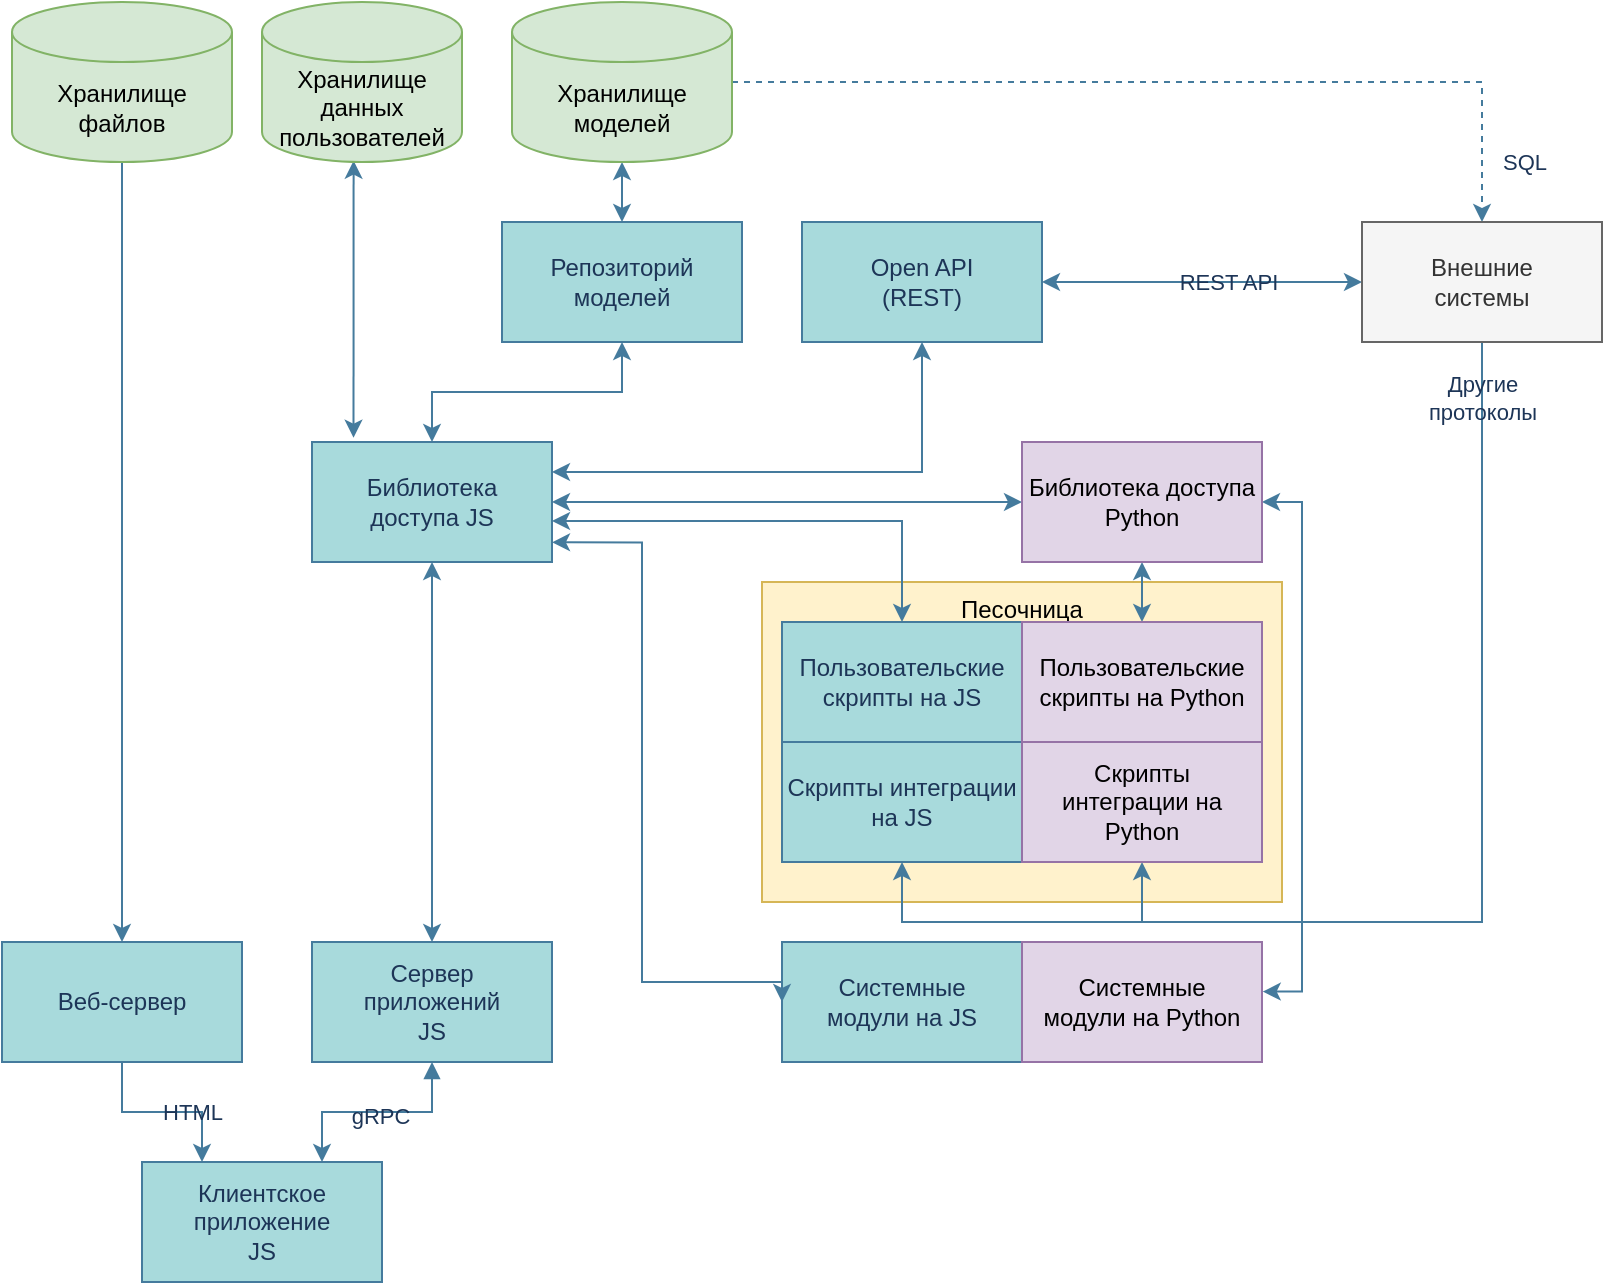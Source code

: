 <mxfile version="21.0.6" type="device"><diagram name="Страница 1" id="gJbq_t6_p1ty8ZHSSjXh"><mxGraphModel dx="1129" dy="752" grid="1" gridSize="10" guides="1" tooltips="1" connect="1" arrows="1" fold="1" page="1" pageScale="1" pageWidth="1654" pageHeight="1169" math="0" shadow="0"><root><mxCell id="0"/><mxCell id="1" parent="0"/><mxCell id="2MhhDOzNTtWVkfhwWdXf-30" value="Песочница" style="rounded=0;whiteSpace=wrap;html=1;verticalAlign=top;labelBackgroundColor=none;fillColor=#fff2cc;strokeColor=#d6b656;" vertex="1" parent="1"><mxGeometry x="570" y="390" width="260" height="160" as="geometry"/></mxCell><mxCell id="2MhhDOzNTtWVkfhwWdXf-1" value="Репозиторий моделей" style="rounded=0;whiteSpace=wrap;html=1;labelBackgroundColor=none;fillColor=#A8DADC;strokeColor=#457B9D;fontColor=#1D3557;" vertex="1" parent="1"><mxGeometry x="440" y="210" width="120" height="60" as="geometry"/></mxCell><mxCell id="2MhhDOzNTtWVkfhwWdXf-12" style="edgeStyle=orthogonalEdgeStyle;rounded=0;orthogonalLoop=1;jettySize=auto;html=1;entryX=0.5;entryY=0;entryDx=0;entryDy=0;startArrow=classic;startFill=1;labelBackgroundColor=none;strokeColor=#457B9D;fontColor=default;" edge="1" parent="1" source="2MhhDOzNTtWVkfhwWdXf-2" target="2MhhDOzNTtWVkfhwWdXf-1"><mxGeometry relative="1" as="geometry"/></mxCell><mxCell id="2MhhDOzNTtWVkfhwWdXf-38" style="edgeStyle=orthogonalEdgeStyle;rounded=0;orthogonalLoop=1;jettySize=auto;html=1;dashed=1;labelBackgroundColor=none;strokeColor=#457B9D;fontColor=default;" edge="1" parent="1" source="2MhhDOzNTtWVkfhwWdXf-2" target="2MhhDOzNTtWVkfhwWdXf-33"><mxGeometry relative="1" as="geometry"/></mxCell><mxCell id="2MhhDOzNTtWVkfhwWdXf-39" value="SQL" style="edgeLabel;html=1;align=center;verticalAlign=middle;resizable=0;points=[];rounded=0;labelBackgroundColor=none;fontColor=#1D3557;" vertex="1" connectable="0" parent="2MhhDOzNTtWVkfhwWdXf-38"><mxGeometry x="0.273" y="2" relative="1" as="geometry"><mxPoint x="113" y="42" as="offset"/></mxGeometry></mxCell><mxCell id="2MhhDOzNTtWVkfhwWdXf-2" value="Хранилище&lt;br&gt;моделей" style="shape=cylinder3;whiteSpace=wrap;html=1;boundedLbl=1;backgroundOutline=1;size=15;rounded=0;labelBackgroundColor=none;fillColor=#d5e8d4;strokeColor=#82b366;" vertex="1" parent="1"><mxGeometry x="445" y="100" width="110" height="80" as="geometry"/></mxCell><mxCell id="2MhhDOzNTtWVkfhwWdXf-15" style="edgeStyle=orthogonalEdgeStyle;rounded=0;orthogonalLoop=1;jettySize=auto;html=1;labelBackgroundColor=none;strokeColor=#457B9D;fontColor=default;" edge="1" parent="1" source="2MhhDOzNTtWVkfhwWdXf-3" target="2MhhDOzNTtWVkfhwWdXf-6"><mxGeometry relative="1" as="geometry"/></mxCell><mxCell id="2MhhDOzNTtWVkfhwWdXf-3" value="Хранилище&lt;br&gt;файлов" style="shape=cylinder3;whiteSpace=wrap;html=1;boundedLbl=1;backgroundOutline=1;size=15;rounded=0;labelBackgroundColor=none;fillColor=#d5e8d4;strokeColor=#82b366;" vertex="1" parent="1"><mxGeometry x="195" y="100" width="110" height="80" as="geometry"/></mxCell><mxCell id="2MhhDOzNTtWVkfhwWdXf-9" style="edgeStyle=orthogonalEdgeStyle;rounded=0;orthogonalLoop=1;jettySize=auto;html=1;entryX=0.75;entryY=0;entryDx=0;entryDy=0;startArrow=block;startFill=1;exitX=0.5;exitY=1;exitDx=0;exitDy=0;labelBackgroundColor=none;strokeColor=#457B9D;fontColor=default;" edge="1" parent="1" source="2MhhDOzNTtWVkfhwWdXf-4" target="2MhhDOzNTtWVkfhwWdXf-5"><mxGeometry relative="1" as="geometry"/></mxCell><mxCell id="2MhhDOzNTtWVkfhwWdXf-10" value="gRPC" style="edgeLabel;html=1;align=center;verticalAlign=middle;resizable=0;points=[];rounded=0;labelBackgroundColor=none;fontColor=#1D3557;" vertex="1" connectable="0" parent="2MhhDOzNTtWVkfhwWdXf-9"><mxGeometry x="-0.217" y="2" relative="1" as="geometry"><mxPoint x="-10" as="offset"/></mxGeometry></mxCell><mxCell id="2MhhDOzNTtWVkfhwWdXf-25" style="edgeStyle=orthogonalEdgeStyle;rounded=0;orthogonalLoop=1;jettySize=auto;html=1;startArrow=classic;startFill=1;labelBackgroundColor=none;strokeColor=#457B9D;fontColor=default;" edge="1" parent="1" source="2MhhDOzNTtWVkfhwWdXf-4" target="2MhhDOzNTtWVkfhwWdXf-23"><mxGeometry relative="1" as="geometry"/></mxCell><mxCell id="2MhhDOzNTtWVkfhwWdXf-4" value="Сервер &lt;br&gt;приложений&lt;br&gt;JS" style="rounded=0;whiteSpace=wrap;html=1;labelBackgroundColor=none;fillColor=#A8DADC;strokeColor=#457B9D;fontColor=#1D3557;" vertex="1" parent="1"><mxGeometry x="345" y="570" width="120" height="60" as="geometry"/></mxCell><mxCell id="2MhhDOzNTtWVkfhwWdXf-5" value="Клиентское&lt;br&gt;приложение&lt;br&gt;JS" style="rounded=0;whiteSpace=wrap;html=1;labelBackgroundColor=none;fillColor=#A8DADC;strokeColor=#457B9D;fontColor=#1D3557;" vertex="1" parent="1"><mxGeometry x="260" y="680" width="120" height="60" as="geometry"/></mxCell><mxCell id="2MhhDOzNTtWVkfhwWdXf-7" style="edgeStyle=orthogonalEdgeStyle;rounded=0;orthogonalLoop=1;jettySize=auto;html=1;entryX=0.25;entryY=0;entryDx=0;entryDy=0;exitX=0.5;exitY=1;exitDx=0;exitDy=0;labelBackgroundColor=none;strokeColor=#457B9D;fontColor=default;" edge="1" parent="1" source="2MhhDOzNTtWVkfhwWdXf-6" target="2MhhDOzNTtWVkfhwWdXf-5"><mxGeometry relative="1" as="geometry"/></mxCell><mxCell id="2MhhDOzNTtWVkfhwWdXf-8" value="HTML" style="edgeLabel;html=1;align=center;verticalAlign=middle;resizable=0;points=[];rounded=0;labelBackgroundColor=none;fontColor=#1D3557;" vertex="1" connectable="0" parent="2MhhDOzNTtWVkfhwWdXf-7"><mxGeometry x="0.323" y="1" relative="1" as="geometry"><mxPoint y="1" as="offset"/></mxGeometry></mxCell><mxCell id="2MhhDOzNTtWVkfhwWdXf-6" value="Веб-сервер" style="rounded=0;whiteSpace=wrap;html=1;labelBackgroundColor=none;fillColor=#A8DADC;strokeColor=#457B9D;fontColor=#1D3557;" vertex="1" parent="1"><mxGeometry x="190" y="570" width="120" height="60" as="geometry"/></mxCell><mxCell id="2MhhDOzNTtWVkfhwWdXf-14" style="edgeStyle=orthogonalEdgeStyle;rounded=0;orthogonalLoop=1;jettySize=auto;html=1;entryX=0.173;entryY=-0.036;entryDx=0;entryDy=0;exitX=0.458;exitY=0.992;exitDx=0;exitDy=0;exitPerimeter=0;startArrow=classic;startFill=1;entryPerimeter=0;labelBackgroundColor=none;strokeColor=#457B9D;fontColor=default;" edge="1" parent="1" source="2MhhDOzNTtWVkfhwWdXf-13" target="2MhhDOzNTtWVkfhwWdXf-23"><mxGeometry relative="1" as="geometry"/></mxCell><mxCell id="2MhhDOzNTtWVkfhwWdXf-13" value="Хранилище&lt;br&gt;данных&lt;br&gt;пользователей" style="shape=cylinder3;whiteSpace=wrap;html=1;boundedLbl=1;backgroundOutline=1;size=15;rounded=0;labelBackgroundColor=none;fillColor=#d5e8d4;strokeColor=#82b366;" vertex="1" parent="1"><mxGeometry x="320" y="100" width="100" height="80" as="geometry"/></mxCell><mxCell id="2MhhDOzNTtWVkfhwWdXf-16" value="Пользовательские скрипты на JS" style="rounded=0;whiteSpace=wrap;html=1;labelBackgroundColor=none;fillColor=#A8DADC;strokeColor=#457B9D;fontColor=#1D3557;" vertex="1" parent="1"><mxGeometry x="580" y="410" width="120" height="60" as="geometry"/></mxCell><mxCell id="2MhhDOzNTtWVkfhwWdXf-29" style="edgeStyle=orthogonalEdgeStyle;rounded=0;orthogonalLoop=1;jettySize=auto;html=1;entryX=0.5;entryY=1;entryDx=0;entryDy=0;startArrow=classic;startFill=1;labelBackgroundColor=none;strokeColor=#457B9D;fontColor=default;" edge="1" parent="1" source="2MhhDOzNTtWVkfhwWdXf-17" target="2MhhDOzNTtWVkfhwWdXf-24"><mxGeometry relative="1" as="geometry"/></mxCell><mxCell id="2MhhDOzNTtWVkfhwWdXf-17" value="Пользовательские скрипты на Python" style="rounded=0;whiteSpace=wrap;html=1;labelBackgroundColor=none;fillColor=#e1d5e7;strokeColor=#9673a6;" vertex="1" parent="1"><mxGeometry x="700" y="410" width="120" height="60" as="geometry"/></mxCell><mxCell id="2MhhDOzNTtWVkfhwWdXf-20" style="edgeStyle=orthogonalEdgeStyle;rounded=0;orthogonalLoop=1;jettySize=auto;html=1;entryX=1;entryY=0.25;entryDx=0;entryDy=0;startArrow=classic;startFill=1;exitX=0.5;exitY=1;exitDx=0;exitDy=0;labelBackgroundColor=none;strokeColor=#457B9D;fontColor=default;" edge="1" parent="1" source="2MhhDOzNTtWVkfhwWdXf-19" target="2MhhDOzNTtWVkfhwWdXf-23"><mxGeometry relative="1" as="geometry"/></mxCell><mxCell id="2MhhDOzNTtWVkfhwWdXf-19" value="Open API&lt;br&gt;(REST)" style="rounded=0;whiteSpace=wrap;html=1;labelBackgroundColor=none;fillColor=#A8DADC;strokeColor=#457B9D;fontColor=#1D3557;" vertex="1" parent="1"><mxGeometry x="590" y="210" width="120" height="60" as="geometry"/></mxCell><mxCell id="2MhhDOzNTtWVkfhwWdXf-21" value="Системные&lt;br&gt;модули на JS" style="rounded=0;whiteSpace=wrap;html=1;labelBackgroundColor=none;fillColor=#A8DADC;strokeColor=#457B9D;fontColor=#1D3557;" vertex="1" parent="1"><mxGeometry x="580" y="570" width="120" height="60" as="geometry"/></mxCell><mxCell id="2MhhDOzNTtWVkfhwWdXf-31" style="edgeStyle=orthogonalEdgeStyle;rounded=0;orthogonalLoop=1;jettySize=auto;html=1;entryX=1;entryY=0.5;entryDx=0;entryDy=0;exitX=1.003;exitY=0.413;exitDx=0;exitDy=0;startArrow=classic;startFill=1;exitPerimeter=0;labelBackgroundColor=none;strokeColor=#457B9D;fontColor=default;" edge="1" parent="1" source="2MhhDOzNTtWVkfhwWdXf-22" target="2MhhDOzNTtWVkfhwWdXf-24"><mxGeometry relative="1" as="geometry"/></mxCell><mxCell id="2MhhDOzNTtWVkfhwWdXf-22" value="Системные&lt;br&gt;модули на Python" style="rounded=0;whiteSpace=wrap;html=1;labelBackgroundColor=none;fillColor=#e1d5e7;strokeColor=#9673a6;" vertex="1" parent="1"><mxGeometry x="700" y="570" width="120" height="60" as="geometry"/></mxCell><mxCell id="2MhhDOzNTtWVkfhwWdXf-26" style="edgeStyle=orthogonalEdgeStyle;rounded=0;orthogonalLoop=1;jettySize=auto;html=1;entryX=0.5;entryY=1;entryDx=0;entryDy=0;startArrow=classic;startFill=1;labelBackgroundColor=none;strokeColor=#457B9D;fontColor=default;" edge="1" parent="1" source="2MhhDOzNTtWVkfhwWdXf-23" target="2MhhDOzNTtWVkfhwWdXf-1"><mxGeometry relative="1" as="geometry"/></mxCell><mxCell id="2MhhDOzNTtWVkfhwWdXf-28" style="edgeStyle=orthogonalEdgeStyle;rounded=0;orthogonalLoop=1;jettySize=auto;html=1;exitX=1;exitY=0.658;exitDx=0;exitDy=0;startArrow=classic;startFill=1;labelBackgroundColor=none;strokeColor=#457B9D;fontColor=default;exitPerimeter=0;" edge="1" parent="1" source="2MhhDOzNTtWVkfhwWdXf-23" target="2MhhDOzNTtWVkfhwWdXf-16"><mxGeometry relative="1" as="geometry"><Array as="points"><mxPoint x="640" y="360"/></Array></mxGeometry></mxCell><mxCell id="2MhhDOzNTtWVkfhwWdXf-32" style="edgeStyle=orthogonalEdgeStyle;rounded=0;orthogonalLoop=1;jettySize=auto;html=1;entryX=0;entryY=0.5;entryDx=0;entryDy=0;exitX=1;exitY=0.836;exitDx=0;exitDy=0;exitPerimeter=0;startArrow=classic;startFill=1;labelBackgroundColor=none;strokeColor=#457B9D;fontColor=default;" edge="1" parent="1" source="2MhhDOzNTtWVkfhwWdXf-23" target="2MhhDOzNTtWVkfhwWdXf-21"><mxGeometry relative="1" as="geometry"><Array as="points"><mxPoint x="510" y="370"/><mxPoint x="510" y="590"/></Array></mxGeometry></mxCell><mxCell id="2MhhDOzNTtWVkfhwWdXf-23" value="Библиотека &lt;br&gt;доступа JS" style="rounded=0;whiteSpace=wrap;html=1;labelBackgroundColor=none;fillColor=#A8DADC;strokeColor=#457B9D;fontColor=#1D3557;" vertex="1" parent="1"><mxGeometry x="345" y="320" width="120" height="60" as="geometry"/></mxCell><mxCell id="2MhhDOzNTtWVkfhwWdXf-27" style="edgeStyle=orthogonalEdgeStyle;rounded=0;orthogonalLoop=1;jettySize=auto;html=1;entryX=1;entryY=0.5;entryDx=0;entryDy=0;labelBackgroundColor=none;strokeColor=#457B9D;fontColor=default;startArrow=classic;startFill=1;" edge="1" parent="1" source="2MhhDOzNTtWVkfhwWdXf-24" target="2MhhDOzNTtWVkfhwWdXf-23"><mxGeometry relative="1" as="geometry"/></mxCell><mxCell id="2MhhDOzNTtWVkfhwWdXf-24" value="Библиотека доступа Python" style="rounded=0;whiteSpace=wrap;html=1;labelBackgroundColor=none;fillColor=#e1d5e7;strokeColor=#9673a6;" vertex="1" parent="1"><mxGeometry x="700" y="320" width="120" height="60" as="geometry"/></mxCell><mxCell id="2MhhDOzNTtWVkfhwWdXf-34" style="edgeStyle=orthogonalEdgeStyle;rounded=0;orthogonalLoop=1;jettySize=auto;html=1;entryX=1;entryY=0.5;entryDx=0;entryDy=0;startArrow=classic;startFill=1;labelBackgroundColor=none;strokeColor=#457B9D;fontColor=default;" edge="1" parent="1" source="2MhhDOzNTtWVkfhwWdXf-33" target="2MhhDOzNTtWVkfhwWdXf-19"><mxGeometry relative="1" as="geometry"/></mxCell><mxCell id="2MhhDOzNTtWVkfhwWdXf-40" value="REST API" style="edgeLabel;html=1;align=center;verticalAlign=middle;resizable=0;points=[];rounded=0;labelBackgroundColor=none;fontColor=#1D3557;" vertex="1" connectable="0" parent="2MhhDOzNTtWVkfhwWdXf-34"><mxGeometry x="-0.67" y="-3" relative="1" as="geometry"><mxPoint x="-41" y="3" as="offset"/></mxGeometry></mxCell><mxCell id="2MhhDOzNTtWVkfhwWdXf-43" style="edgeStyle=orthogonalEdgeStyle;rounded=0;orthogonalLoop=1;jettySize=auto;html=1;entryX=0.5;entryY=1;entryDx=0;entryDy=0;exitX=0.5;exitY=1;exitDx=0;exitDy=0;labelBackgroundColor=none;strokeColor=#457B9D;fontColor=default;" edge="1" parent="1" source="2MhhDOzNTtWVkfhwWdXf-33" target="2MhhDOzNTtWVkfhwWdXf-42"><mxGeometry relative="1" as="geometry"><Array as="points"><mxPoint x="930" y="560"/><mxPoint x="760" y="560"/></Array></mxGeometry></mxCell><mxCell id="2MhhDOzNTtWVkfhwWdXf-44" style="edgeStyle=orthogonalEdgeStyle;rounded=0;orthogonalLoop=1;jettySize=auto;html=1;entryX=0.5;entryY=1;entryDx=0;entryDy=0;exitX=0.5;exitY=1;exitDx=0;exitDy=0;labelBackgroundColor=none;strokeColor=#457B9D;fontColor=default;" edge="1" parent="1" source="2MhhDOzNTtWVkfhwWdXf-33" target="2MhhDOzNTtWVkfhwWdXf-41"><mxGeometry relative="1" as="geometry"><Array as="points"><mxPoint x="930" y="560"/><mxPoint x="640" y="560"/></Array></mxGeometry></mxCell><mxCell id="2MhhDOzNTtWVkfhwWdXf-45" value="Другие &lt;br&gt;протоколы" style="edgeLabel;html=1;align=center;verticalAlign=middle;resizable=0;points=[];rounded=0;labelBackgroundColor=none;fontColor=#1D3557;" vertex="1" connectable="0" parent="2MhhDOzNTtWVkfhwWdXf-44"><mxGeometry x="-0.91" relative="1" as="geometry"><mxPoint as="offset"/></mxGeometry></mxCell><mxCell id="2MhhDOzNTtWVkfhwWdXf-33" value="Внешние &lt;br&gt;системы" style="rounded=0;whiteSpace=wrap;html=1;labelBackgroundColor=none;fillColor=#f5f5f5;strokeColor=#666666;fontColor=#333333;" vertex="1" parent="1"><mxGeometry x="870" y="210" width="120" height="60" as="geometry"/></mxCell><mxCell id="2MhhDOzNTtWVkfhwWdXf-41" value="Скрипты интеграции на JS" style="rounded=0;whiteSpace=wrap;html=1;labelBackgroundColor=none;fillColor=#A8DADC;strokeColor=#457B9D;fontColor=#1D3557;" vertex="1" parent="1"><mxGeometry x="580" y="470" width="120" height="60" as="geometry"/></mxCell><mxCell id="2MhhDOzNTtWVkfhwWdXf-42" value="Скрипты интеграции&amp;nbsp;на Python" style="rounded=0;whiteSpace=wrap;html=1;labelBackgroundColor=none;fillColor=#e1d5e7;strokeColor=#9673a6;" vertex="1" parent="1"><mxGeometry x="700" y="470" width="120" height="60" as="geometry"/></mxCell></root></mxGraphModel></diagram></mxfile>